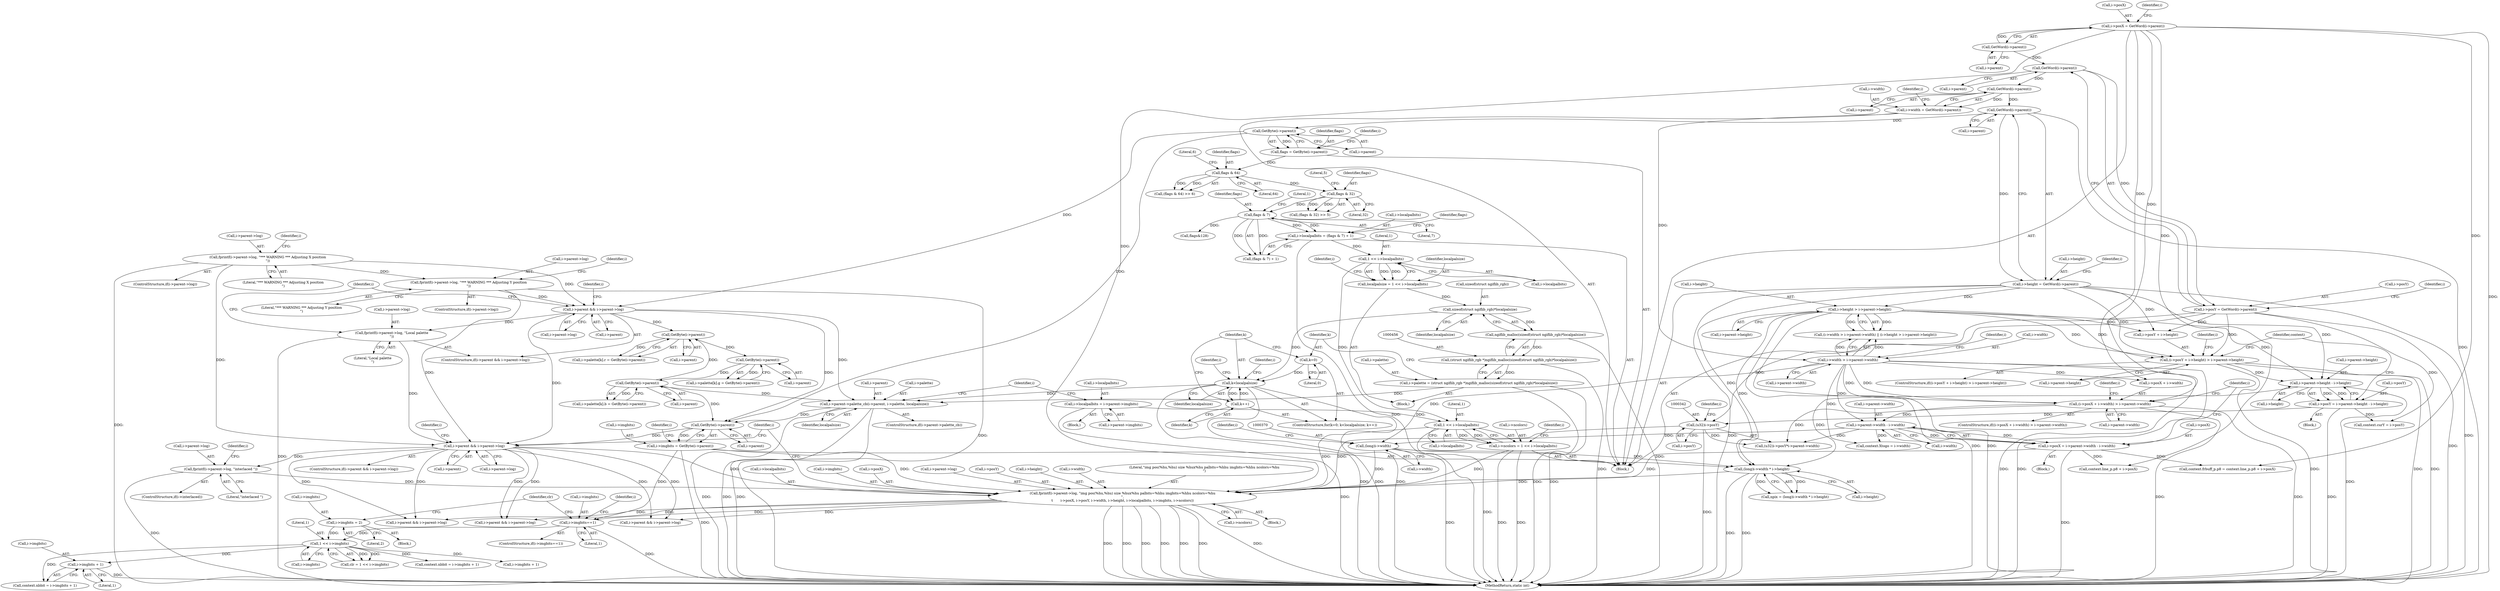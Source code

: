 digraph "0_ngiflib_cf429e0a2fe26b5f01ce0c8e9b79432e94509b6e@pointer" {
"1000767" [label="(Call,i->imgbits + 1)"];
"1000623" [label="(Call,1 << i->imgbits)"];
"1000616" [label="(Call,i->imgbits = 2)"];
"1000610" [label="(Call,i->imgbits==1)"];
"1000581" [label="(Call,fprintf(i->parent->log, \"img pos(%hu,%hu) size %hux%hu palbits=%hhu imgbits=%hhu ncolors=%hu\n\",\n\t       i->posX, i->posY, i->width, i->height, i->localpalbits, i->imgbits, i->ncolors))"];
"1000574" [label="(Call,fprintf(i->parent->log, \"interlaced \"))"];
"1000560" [label="(Call,i->parent && i->parent->log)"];
"1000555" [label="(Call,GetByte(i->parent))"];
"1000435" [label="(Call,i->parent && i->parent->log)"];
"1000379" [label="(Call,GetByte(i->parent))"];
"1000189" [label="(Call,GetWord(i->parent))"];
"1000181" [label="(Call,GetWord(i->parent))"];
"1000173" [label="(Call,GetWord(i->parent))"];
"1000165" [label="(Call,GetWord(i->parent))"];
"1000292" [label="(Call,fprintf(i->parent->log, \"*** WARNING *** Adjusting Y position\n\"))"];
"1000251" [label="(Call,fprintf(i->parent->log, \"*** WARNING *** Adjusting X position\n\"))"];
"1000514" [label="(Call,i->parent->palette_cb(i->parent, i->palette, localpalsize))"];
"1000504" [label="(Call,GetByte(i->parent))"];
"1000492" [label="(Call,GetByte(i->parent))"];
"1000480" [label="(Call,GetByte(i->parent))"];
"1000451" [label="(Call,i->palette = (struct ngiflib_rgb *)ngiflib_malloc(sizeof(struct ngiflib_rgb)*localpalsize))"];
"1000455" [label="(Call,(struct ngiflib_rgb *)ngiflib_malloc(sizeof(struct ngiflib_rgb)*localpalsize))"];
"1000457" [label="(Call,ngiflib_malloc(sizeof(struct ngiflib_rgb)*localpalsize))"];
"1000458" [label="(Call,sizeof(struct ngiflib_rgb)*localpalsize)"];
"1000427" [label="(Call,localpalsize = 1 << i->localpalbits)"];
"1000429" [label="(Call,1 << i->localpalbits)"];
"1000411" [label="(Call,i->localpalbits = (flags & 7) + 1)"];
"1000416" [label="(Call,flags & 7)"];
"1000407" [label="(Call,flags & 32)"];
"1000388" [label="(Call,flags & 64)"];
"1000377" [label="(Call,flags = GetByte(i->parent))"];
"1000466" [label="(Call,k<localpalsize)"];
"1000463" [label="(Call,k=0)"];
"1000469" [label="(Call,k++)"];
"1000444" [label="(Call,fprintf(i->parent->log, \"Local palette\n\"))"];
"1000258" [label="(Call,i->posX = i->parent->width - i->width)"];
"1000262" [label="(Call,i->parent->width - i->width)"];
"1000231" [label="(Call,(i->posX + i->width) > i->parent->width)"];
"1000161" [label="(Call,i->posX = GetWord(i->parent))"];
"1000195" [label="(Call,i->width > i->parent->width)"];
"1000177" [label="(Call,i->width = GetWord(i->parent))"];
"1000341" [label="(Call,(u32)i->posY)"];
"1000299" [label="(Call,i->posY = i->parent->height - i->height)"];
"1000303" [label="(Call,i->parent->height - i->height)"];
"1000272" [label="(Call,(i->posY + i->height) > i->parent->height)"];
"1000169" [label="(Call,i->posY = GetWord(i->parent))"];
"1000185" [label="(Call,i->height = GetWord(i->parent))"];
"1000204" [label="(Call,i->height > i->parent->height)"];
"1000369" [label="(Call,(long)i->width)"];
"1000368" [label="(Call,(long)i->width * i->height)"];
"1000546" [label="(Call,1 << i->localpalbits)"];
"1000533" [label="(Call,i->localpalbits = i->parent->imgbits)"];
"1000551" [label="(Call,i->imgbits = GetByte(i->parent))"];
"1000542" [label="(Call,i->ncolors = 1 << i->localpalbits)"];
"1000300" [label="(Call,i->posY)"];
"1000451" [label="(Call,i->palette = (struct ngiflib_rgb *)ngiflib_malloc(sizeof(struct ngiflib_rgb)*localpalsize))"];
"1000556" [label="(Call,i->parent)"];
"1000580" [label="(Literal,\"interlaced \")"];
"1000301" [label="(Identifier,i)"];
"1000458" [label="(Call,sizeof(struct ngiflib_rgb)*localpalsize)"];
"1000275" [label="(Identifier,i)"];
"1000378" [label="(Identifier,flags)"];
"1000369" [label="(Call,(long)i->width)"];
"1000245" [label="(ControlStructure,if(i->parent->log))"];
"1000467" [label="(Identifier,k)"];
"1000166" [label="(Call,i->parent)"];
"1000617" [label="(Call,i->imgbits)"];
"1000258" [label="(Call,i->posX = i->parent->width - i->width)"];
"1000406" [label="(Call,(flags & 32) >> 5)"];
"1000257" [label="(Literal,\"*** WARNING *** Adjusting X position\n\")"];
"1000341" [label="(Call,(u32)i->posY)"];
"1000496" [label="(Call,i->palette[k].b = GetByte(i->parent))"];
"1000427" [label="(Call,localpalsize = 1 << i->localpalbits)"];
"1000408" [label="(Identifier,flags)"];
"1000476" [label="(Identifier,i)"];
"1000625" [label="(Call,i->imgbits)"];
"1000251" [label="(Call,fprintf(i->parent->log, \"*** WARNING *** Adjusting X position\n\"))"];
"1000434" [label="(ControlStructure,if(i->parent && i->parent->log))"];
"1000615" [label="(Block,)"];
"1000368" [label="(Call,(long)i->width * i->height)"];
"1000564" [label="(Call,i->parent->log)"];
"1000199" [label="(Call,i->parent->width)"];
"1000205" [label="(Call,i->height)"];
"1000293" [label="(Call,i->parent->log)"];
"1000561" [label="(Call,i->parent)"];
"1000466" [label="(Call,k<localpalsize)"];
"1000162" [label="(Call,i->posX)"];
"1000173" [label="(Call,GetWord(i->parent))"];
"1000614" [label="(Literal,1)"];
"1000515" [label="(Call,i->parent)"];
"1000763" [label="(Call,context.nbbit = i->imgbits + 1)"];
"1000461" [label="(Identifier,localpalsize)"];
"1000185" [label="(Call,i->height = GetWord(i->parent))"];
"1000182" [label="(Call,i->parent)"];
"1000450" [label="(Literal,\"Local palette\n\")"];
"1000611" [label="(Call,i->imgbits)"];
"1000581" [label="(Call,fprintf(i->parent->log, \"img pos(%hu,%hu) size %hux%hu palbits=%hhu imgbits=%hhu ncolors=%hu\n\",\n\t       i->posX, i->posY, i->width, i->height, i->localpalbits, i->imgbits, i->ncolors))"];
"1000230" [label="(ControlStructure,if((i->posX + i->width) > i->parent->width))"];
"1000465" [label="(Literal,0)"];
"1000551" [label="(Call,i->imgbits = GetByte(i->parent))"];
"1000357" [label="(Call,context.line_p.p8 + i->posX)"];
"1000268" [label="(Call,i->width)"];
"1000623" [label="(Call,1 << i->imgbits)"];
"1000555" [label="(Call,GetByte(i->parent))"];
"1000771" [label="(Literal,1)"];
"1000594" [label="(Call,i->width)"];
"1000244" [label="(Block,)"];
"1000371" [label="(Call,i->width)"];
"1000263" [label="(Call,i->parent->width)"];
"1000621" [label="(Call,clr = 1 << i->imgbits)"];
"1000437" [label="(Identifier,i)"];
"1000936" [label="(MethodReturn,static int)"];
"1000309" [label="(Call,i->height)"];
"1000547" [label="(Literal,1)"];
"1000572" [label="(Identifier,i)"];
"1000616" [label="(Call,i->imgbits = 2)"];
"1000170" [label="(Call,i->posY)"];
"1000410" [label="(Literal,5)"];
"1000511" [label="(Identifier,i)"];
"1000387" [label="(Call,(flags & 64) >> 6)"];
"1000455" [label="(Call,(struct ngiflib_rgb *)ngiflib_malloc(sizeof(struct ngiflib_rgb)*localpalsize))"];
"1000343" [label="(Call,i->posY)"];
"1000298" [label="(Literal,\"*** WARNING *** Adjusting Y position\n\")"];
"1000206" [label="(Identifier,i)"];
"1000424" [label="(Block,)"];
"1000231" [label="(Call,(i->posX + i->width) > i->parent->width)"];
"1000248" [label="(Identifier,i)"];
"1000439" [label="(Call,i->parent->log)"];
"1000194" [label="(Call,(i->width > i->parent->width) || (i->height > i->parent->height))"];
"1000190" [label="(Call,i->parent)"];
"1000189" [label="(Call,GetWord(i->parent))"];
"1000178" [label="(Call,i->width)"];
"1000280" [label="(Call,i->parent->height)"];
"1000553" [label="(Identifier,i)"];
"1000430" [label="(Literal,1)"];
"1000767" [label="(Call,i->imgbits + 1)"];
"1000468" [label="(Identifier,localpalsize)"];
"1000374" [label="(Call,i->height)"];
"1000272" [label="(Call,(i->posY + i->height) > i->parent->height)"];
"1000419" [label="(Literal,1)"];
"1000587" [label="(Literal,\"img pos(%hu,%hu) size %hux%hu palbits=%hhu imgbits=%hhu ncolors=%hu\n\")"];
"1000692" [label="(Call,i->parent && i->parent->log)"];
"1000262" [label="(Call,i->parent->width - i->width)"];
"1000740" [label="(Call,i->parent && i->parent->log)"];
"1000447" [label="(Identifier,i)"];
"1000575" [label="(Call,i->parent->log)"];
"1000379" [label="(Call,GetByte(i->parent))"];
"1000407" [label="(Call,flags & 32)"];
"1000492" [label="(Call,GetByte(i->parent))"];
"1000259" [label="(Call,i->posX)"];
"1000534" [label="(Call,i->localpalbits)"];
"1000385" [label="(Identifier,i)"];
"1000716" [label="(Call,i->parent && i->parent->log)"];
"1000196" [label="(Call,i->width)"];
"1000444" [label="(Call,fprintf(i->parent->log, \"Local palette\n\"))"];
"1000600" [label="(Call,i->localpalbits)"];
"1000161" [label="(Call,i->posX = GetWord(i->parent))"];
"1000452" [label="(Call,i->palette)"];
"1000521" [label="(Identifier,localpalsize)"];
"1000463" [label="(Call,k=0)"];
"1000165" [label="(Call,GetWord(i->parent))"];
"1000421" [label="(Call,flags&128)"];
"1000415" [label="(Call,(flags & 7) + 1)"];
"1000260" [label="(Identifier,i)"];
"1000289" [label="(Identifier,i)"];
"1000411" [label="(Call,i->localpalbits = (flags & 7) + 1)"];
"1000462" [label="(ControlStructure,for(k=0; k<localpalsize; k++))"];
"1000518" [label="(Call,i->palette)"];
"1000130" [label="(Block,)"];
"1000340" [label="(Call,(u32)i->posY*i->parent->width)"];
"1000603" [label="(Call,i->imgbits)"];
"1000459" [label="(Call,sizeof(struct ngiflib_rgb))"];
"1000416" [label="(Call,flags & 7)"];
"1000606" [label="(Call,i->ncolors)"];
"1000542" [label="(Call,i->ncolors = 1 << i->localpalbits)"];
"1000409" [label="(Literal,32)"];
"1000348" [label="(Identifier,i)"];
"1000445" [label="(Call,i->parent->log)"];
"1000208" [label="(Call,i->parent->height)"];
"1000375" [label="(Identifier,i)"];
"1000252" [label="(Call,i->parent->log)"];
"1000588" [label="(Call,i->posX)"];
"1000505" [label="(Call,i->parent)"];
"1000484" [label="(Call,i->palette[k].g = GetByte(i->parent))"];
"1000417" [label="(Identifier,flags)"];
"1000612" [label="(Identifier,i)"];
"1000390" [label="(Literal,64)"];
"1000418" [label="(Literal,7)"];
"1000195" [label="(Call,i->width > i->parent->width)"];
"1000472" [label="(Call,i->palette[k].r = GetByte(i->parent))"];
"1000299" [label="(Call,i->posY = i->parent->height - i->height)"];
"1000514" [label="(Call,i->parent->palette_cb(i->parent, i->palette, localpalsize))"];
"1000469" [label="(Call,k++)"];
"1000523" [label="(Block,)"];
"1000232" [label="(Call,i->posX + i->width)"];
"1000204" [label="(Call,i->height > i->parent->height)"];
"1000314" [label="(Identifier,context)"];
"1000582" [label="(Call,i->parent->log)"];
"1000273" [label="(Call,i->posY + i->height)"];
"1000431" [label="(Call,i->localpalbits)"];
"1000620" [label="(Literal,2)"];
"1000552" [label="(Call,i->imgbits)"];
"1000638" [label="(Call,context.nbbit = i->imgbits + 1)"];
"1000591" [label="(Call,i->posY)"];
"1000470" [label="(Identifier,k)"];
"1000624" [label="(Literal,1)"];
"1000618" [label="(Identifier,i)"];
"1000377" [label="(Call,flags = GetByte(i->parent))"];
"1000181" [label="(Call,GetWord(i->parent))"];
"1000642" [label="(Call,i->imgbits + 1)"];
"1000304" [label="(Call,i->parent->height)"];
"1000560" [label="(Call,i->parent && i->parent->log)"];
"1000562" [label="(Identifier,i)"];
"1000428" [label="(Identifier,localpalsize)"];
"1000412" [label="(Call,i->localpalbits)"];
"1000179" [label="(Identifier,i)"];
"1000622" [label="(Identifier,clr)"];
"1000366" [label="(Call,npix = (long)i->width * i->height)"];
"1000422" [label="(Identifier,flags)"];
"1000429" [label="(Call,1 << i->localpalbits)"];
"1000174" [label="(Call,i->parent)"];
"1000319" [label="(Call,context.curY = i->posY)"];
"1000574" [label="(Call,fprintf(i->parent->log, \"interlaced \"))"];
"1000380" [label="(Call,i->parent)"];
"1000391" [label="(Literal,6)"];
"1000285" [label="(Block,)"];
"1000610" [label="(Call,i->imgbits==1)"];
"1000546" [label="(Call,1 << i->localpalbits)"];
"1000292" [label="(Call,fprintf(i->parent->log, \"*** WARNING *** Adjusting Y position\n\"))"];
"1000544" [label="(Identifier,i)"];
"1000186" [label="(Call,i->height)"];
"1000271" [label="(ControlStructure,if((i->posY + i->height) > i->parent->height))"];
"1000504" [label="(Call,GetByte(i->parent))"];
"1000457" [label="(Call,ngiflib_malloc(sizeof(struct ngiflib_rgb)*localpalsize))"];
"1000768" [label="(Call,i->imgbits)"];
"1000197" [label="(Identifier,i)"];
"1000597" [label="(Call,i->height)"];
"1000584" [label="(Identifier,i)"];
"1000609" [label="(ControlStructure,if(i->imgbits==1))"];
"1000169" [label="(Call,i->posY = GetWord(i->parent))"];
"1000453" [label="(Identifier,i)"];
"1000569" [label="(Block,)"];
"1000481" [label="(Call,i->parent)"];
"1000312" [label="(Call,context.Xtogo = i->width)"];
"1000187" [label="(Identifier,i)"];
"1000537" [label="(Call,i->parent->imgbits)"];
"1000436" [label="(Call,i->parent)"];
"1000533" [label="(Call,i->localpalbits = i->parent->imgbits)"];
"1000177" [label="(Call,i->width = GetWord(i->parent))"];
"1000388" [label="(Call,flags & 64)"];
"1000480" [label="(Call,GetByte(i->parent))"];
"1000508" [label="(ControlStructure,if(i->parent->palette_cb))"];
"1000389" [label="(Identifier,flags)"];
"1000171" [label="(Identifier,i)"];
"1000464" [label="(Identifier,k)"];
"1000570" [label="(ControlStructure,if(i->interlaced))"];
"1000286" [label="(ControlStructure,if(i->parent->log))"];
"1000559" [label="(ControlStructure,if(i->parent && i->parent->log))"];
"1000548" [label="(Call,i->localpalbits)"];
"1000435" [label="(Call,i->parent && i->parent->log)"];
"1000493" [label="(Call,i->parent)"];
"1000543" [label="(Call,i->ncolors)"];
"1000351" [label="(Call,context.frbuff_p.p8 = context.line_p.p8 + i->posX)"];
"1000303" [label="(Call,i->parent->height - i->height)"];
"1000239" [label="(Call,i->parent->width)"];
"1000767" -> "1000763"  [label="AST: "];
"1000767" -> "1000771"  [label="CFG: "];
"1000768" -> "1000767"  [label="AST: "];
"1000771" -> "1000767"  [label="AST: "];
"1000763" -> "1000767"  [label="CFG: "];
"1000767" -> "1000936"  [label="DDG: "];
"1000623" -> "1000767"  [label="DDG: "];
"1000623" -> "1000621"  [label="AST: "];
"1000623" -> "1000625"  [label="CFG: "];
"1000624" -> "1000623"  [label="AST: "];
"1000625" -> "1000623"  [label="AST: "];
"1000621" -> "1000623"  [label="CFG: "];
"1000623" -> "1000621"  [label="DDG: "];
"1000623" -> "1000621"  [label="DDG: "];
"1000616" -> "1000623"  [label="DDG: "];
"1000610" -> "1000623"  [label="DDG: "];
"1000623" -> "1000638"  [label="DDG: "];
"1000623" -> "1000642"  [label="DDG: "];
"1000623" -> "1000763"  [label="DDG: "];
"1000616" -> "1000615"  [label="AST: "];
"1000616" -> "1000620"  [label="CFG: "];
"1000617" -> "1000616"  [label="AST: "];
"1000620" -> "1000616"  [label="AST: "];
"1000622" -> "1000616"  [label="CFG: "];
"1000610" -> "1000609"  [label="AST: "];
"1000610" -> "1000614"  [label="CFG: "];
"1000611" -> "1000610"  [label="AST: "];
"1000614" -> "1000610"  [label="AST: "];
"1000618" -> "1000610"  [label="CFG: "];
"1000622" -> "1000610"  [label="CFG: "];
"1000610" -> "1000936"  [label="DDG: "];
"1000581" -> "1000610"  [label="DDG: "];
"1000551" -> "1000610"  [label="DDG: "];
"1000581" -> "1000569"  [label="AST: "];
"1000581" -> "1000606"  [label="CFG: "];
"1000582" -> "1000581"  [label="AST: "];
"1000587" -> "1000581"  [label="AST: "];
"1000588" -> "1000581"  [label="AST: "];
"1000591" -> "1000581"  [label="AST: "];
"1000594" -> "1000581"  [label="AST: "];
"1000597" -> "1000581"  [label="AST: "];
"1000600" -> "1000581"  [label="AST: "];
"1000603" -> "1000581"  [label="AST: "];
"1000606" -> "1000581"  [label="AST: "];
"1000612" -> "1000581"  [label="CFG: "];
"1000581" -> "1000936"  [label="DDG: "];
"1000581" -> "1000936"  [label="DDG: "];
"1000581" -> "1000936"  [label="DDG: "];
"1000581" -> "1000936"  [label="DDG: "];
"1000581" -> "1000936"  [label="DDG: "];
"1000581" -> "1000936"  [label="DDG: "];
"1000581" -> "1000936"  [label="DDG: "];
"1000574" -> "1000581"  [label="DDG: "];
"1000560" -> "1000581"  [label="DDG: "];
"1000258" -> "1000581"  [label="DDG: "];
"1000161" -> "1000581"  [label="DDG: "];
"1000341" -> "1000581"  [label="DDG: "];
"1000369" -> "1000581"  [label="DDG: "];
"1000368" -> "1000581"  [label="DDG: "];
"1000546" -> "1000581"  [label="DDG: "];
"1000551" -> "1000581"  [label="DDG: "];
"1000542" -> "1000581"  [label="DDG: "];
"1000581" -> "1000692"  [label="DDG: "];
"1000581" -> "1000716"  [label="DDG: "];
"1000581" -> "1000740"  [label="DDG: "];
"1000574" -> "1000570"  [label="AST: "];
"1000574" -> "1000580"  [label="CFG: "];
"1000575" -> "1000574"  [label="AST: "];
"1000580" -> "1000574"  [label="AST: "];
"1000584" -> "1000574"  [label="CFG: "];
"1000574" -> "1000936"  [label="DDG: "];
"1000560" -> "1000574"  [label="DDG: "];
"1000560" -> "1000559"  [label="AST: "];
"1000560" -> "1000561"  [label="CFG: "];
"1000560" -> "1000564"  [label="CFG: "];
"1000561" -> "1000560"  [label="AST: "];
"1000564" -> "1000560"  [label="AST: "];
"1000572" -> "1000560"  [label="CFG: "];
"1000612" -> "1000560"  [label="CFG: "];
"1000555" -> "1000560"  [label="DDG: "];
"1000292" -> "1000560"  [label="DDG: "];
"1000251" -> "1000560"  [label="DDG: "];
"1000444" -> "1000560"  [label="DDG: "];
"1000435" -> "1000560"  [label="DDG: "];
"1000560" -> "1000692"  [label="DDG: "];
"1000560" -> "1000692"  [label="DDG: "];
"1000560" -> "1000716"  [label="DDG: "];
"1000560" -> "1000716"  [label="DDG: "];
"1000560" -> "1000740"  [label="DDG: "];
"1000560" -> "1000740"  [label="DDG: "];
"1000555" -> "1000551"  [label="AST: "];
"1000555" -> "1000556"  [label="CFG: "];
"1000556" -> "1000555"  [label="AST: "];
"1000551" -> "1000555"  [label="CFG: "];
"1000555" -> "1000551"  [label="DDG: "];
"1000435" -> "1000555"  [label="DDG: "];
"1000379" -> "1000555"  [label="DDG: "];
"1000514" -> "1000555"  [label="DDG: "];
"1000504" -> "1000555"  [label="DDG: "];
"1000435" -> "1000434"  [label="AST: "];
"1000435" -> "1000436"  [label="CFG: "];
"1000435" -> "1000439"  [label="CFG: "];
"1000436" -> "1000435"  [label="AST: "];
"1000439" -> "1000435"  [label="AST: "];
"1000447" -> "1000435"  [label="CFG: "];
"1000453" -> "1000435"  [label="CFG: "];
"1000379" -> "1000435"  [label="DDG: "];
"1000292" -> "1000435"  [label="DDG: "];
"1000251" -> "1000435"  [label="DDG: "];
"1000435" -> "1000444"  [label="DDG: "];
"1000435" -> "1000480"  [label="DDG: "];
"1000435" -> "1000514"  [label="DDG: "];
"1000379" -> "1000377"  [label="AST: "];
"1000379" -> "1000380"  [label="CFG: "];
"1000380" -> "1000379"  [label="AST: "];
"1000377" -> "1000379"  [label="CFG: "];
"1000379" -> "1000377"  [label="DDG: "];
"1000189" -> "1000379"  [label="DDG: "];
"1000189" -> "1000185"  [label="AST: "];
"1000189" -> "1000190"  [label="CFG: "];
"1000190" -> "1000189"  [label="AST: "];
"1000185" -> "1000189"  [label="CFG: "];
"1000189" -> "1000936"  [label="DDG: "];
"1000189" -> "1000185"  [label="DDG: "];
"1000181" -> "1000189"  [label="DDG: "];
"1000181" -> "1000177"  [label="AST: "];
"1000181" -> "1000182"  [label="CFG: "];
"1000182" -> "1000181"  [label="AST: "];
"1000177" -> "1000181"  [label="CFG: "];
"1000181" -> "1000177"  [label="DDG: "];
"1000173" -> "1000181"  [label="DDG: "];
"1000173" -> "1000169"  [label="AST: "];
"1000173" -> "1000174"  [label="CFG: "];
"1000174" -> "1000173"  [label="AST: "];
"1000169" -> "1000173"  [label="CFG: "];
"1000173" -> "1000169"  [label="DDG: "];
"1000165" -> "1000173"  [label="DDG: "];
"1000165" -> "1000161"  [label="AST: "];
"1000165" -> "1000166"  [label="CFG: "];
"1000166" -> "1000165"  [label="AST: "];
"1000161" -> "1000165"  [label="CFG: "];
"1000165" -> "1000161"  [label="DDG: "];
"1000292" -> "1000286"  [label="AST: "];
"1000292" -> "1000298"  [label="CFG: "];
"1000293" -> "1000292"  [label="AST: "];
"1000298" -> "1000292"  [label="AST: "];
"1000301" -> "1000292"  [label="CFG: "];
"1000292" -> "1000936"  [label="DDG: "];
"1000251" -> "1000292"  [label="DDG: "];
"1000251" -> "1000245"  [label="AST: "];
"1000251" -> "1000257"  [label="CFG: "];
"1000252" -> "1000251"  [label="AST: "];
"1000257" -> "1000251"  [label="AST: "];
"1000260" -> "1000251"  [label="CFG: "];
"1000251" -> "1000936"  [label="DDG: "];
"1000514" -> "1000508"  [label="AST: "];
"1000514" -> "1000521"  [label="CFG: "];
"1000515" -> "1000514"  [label="AST: "];
"1000518" -> "1000514"  [label="AST: "];
"1000521" -> "1000514"  [label="AST: "];
"1000544" -> "1000514"  [label="CFG: "];
"1000514" -> "1000936"  [label="DDG: "];
"1000514" -> "1000936"  [label="DDG: "];
"1000514" -> "1000936"  [label="DDG: "];
"1000504" -> "1000514"  [label="DDG: "];
"1000451" -> "1000514"  [label="DDG: "];
"1000466" -> "1000514"  [label="DDG: "];
"1000504" -> "1000496"  [label="AST: "];
"1000504" -> "1000505"  [label="CFG: "];
"1000505" -> "1000504"  [label="AST: "];
"1000496" -> "1000504"  [label="CFG: "];
"1000504" -> "1000480"  [label="DDG: "];
"1000504" -> "1000496"  [label="DDG: "];
"1000492" -> "1000504"  [label="DDG: "];
"1000492" -> "1000484"  [label="AST: "];
"1000492" -> "1000493"  [label="CFG: "];
"1000493" -> "1000492"  [label="AST: "];
"1000484" -> "1000492"  [label="CFG: "];
"1000492" -> "1000484"  [label="DDG: "];
"1000480" -> "1000492"  [label="DDG: "];
"1000480" -> "1000472"  [label="AST: "];
"1000480" -> "1000481"  [label="CFG: "];
"1000481" -> "1000480"  [label="AST: "];
"1000472" -> "1000480"  [label="CFG: "];
"1000480" -> "1000472"  [label="DDG: "];
"1000451" -> "1000424"  [label="AST: "];
"1000451" -> "1000455"  [label="CFG: "];
"1000452" -> "1000451"  [label="AST: "];
"1000455" -> "1000451"  [label="AST: "];
"1000464" -> "1000451"  [label="CFG: "];
"1000451" -> "1000936"  [label="DDG: "];
"1000451" -> "1000936"  [label="DDG: "];
"1000455" -> "1000451"  [label="DDG: "];
"1000455" -> "1000457"  [label="CFG: "];
"1000456" -> "1000455"  [label="AST: "];
"1000457" -> "1000455"  [label="AST: "];
"1000455" -> "1000936"  [label="DDG: "];
"1000457" -> "1000455"  [label="DDG: "];
"1000457" -> "1000458"  [label="CFG: "];
"1000458" -> "1000457"  [label="AST: "];
"1000457" -> "1000936"  [label="DDG: "];
"1000458" -> "1000457"  [label="DDG: "];
"1000458" -> "1000461"  [label="CFG: "];
"1000459" -> "1000458"  [label="AST: "];
"1000461" -> "1000458"  [label="AST: "];
"1000427" -> "1000458"  [label="DDG: "];
"1000458" -> "1000466"  [label="DDG: "];
"1000427" -> "1000424"  [label="AST: "];
"1000427" -> "1000429"  [label="CFG: "];
"1000428" -> "1000427"  [label="AST: "];
"1000429" -> "1000427"  [label="AST: "];
"1000437" -> "1000427"  [label="CFG: "];
"1000429" -> "1000427"  [label="DDG: "];
"1000429" -> "1000427"  [label="DDG: "];
"1000429" -> "1000431"  [label="CFG: "];
"1000430" -> "1000429"  [label="AST: "];
"1000431" -> "1000429"  [label="AST: "];
"1000411" -> "1000429"  [label="DDG: "];
"1000429" -> "1000546"  [label="DDG: "];
"1000411" -> "1000130"  [label="AST: "];
"1000411" -> "1000415"  [label="CFG: "];
"1000412" -> "1000411"  [label="AST: "];
"1000415" -> "1000411"  [label="AST: "];
"1000422" -> "1000411"  [label="CFG: "];
"1000411" -> "1000936"  [label="DDG: "];
"1000416" -> "1000411"  [label="DDG: "];
"1000416" -> "1000411"  [label="DDG: "];
"1000416" -> "1000415"  [label="AST: "];
"1000416" -> "1000418"  [label="CFG: "];
"1000417" -> "1000416"  [label="AST: "];
"1000418" -> "1000416"  [label="AST: "];
"1000419" -> "1000416"  [label="CFG: "];
"1000416" -> "1000415"  [label="DDG: "];
"1000416" -> "1000415"  [label="DDG: "];
"1000407" -> "1000416"  [label="DDG: "];
"1000416" -> "1000421"  [label="DDG: "];
"1000407" -> "1000406"  [label="AST: "];
"1000407" -> "1000409"  [label="CFG: "];
"1000408" -> "1000407"  [label="AST: "];
"1000409" -> "1000407"  [label="AST: "];
"1000410" -> "1000407"  [label="CFG: "];
"1000407" -> "1000406"  [label="DDG: "];
"1000407" -> "1000406"  [label="DDG: "];
"1000388" -> "1000407"  [label="DDG: "];
"1000388" -> "1000387"  [label="AST: "];
"1000388" -> "1000390"  [label="CFG: "];
"1000389" -> "1000388"  [label="AST: "];
"1000390" -> "1000388"  [label="AST: "];
"1000391" -> "1000388"  [label="CFG: "];
"1000388" -> "1000387"  [label="DDG: "];
"1000388" -> "1000387"  [label="DDG: "];
"1000377" -> "1000388"  [label="DDG: "];
"1000377" -> "1000130"  [label="AST: "];
"1000378" -> "1000377"  [label="AST: "];
"1000385" -> "1000377"  [label="CFG: "];
"1000466" -> "1000462"  [label="AST: "];
"1000466" -> "1000468"  [label="CFG: "];
"1000467" -> "1000466"  [label="AST: "];
"1000468" -> "1000466"  [label="AST: "];
"1000476" -> "1000466"  [label="CFG: "];
"1000511" -> "1000466"  [label="CFG: "];
"1000466" -> "1000936"  [label="DDG: "];
"1000466" -> "1000936"  [label="DDG: "];
"1000466" -> "1000936"  [label="DDG: "];
"1000463" -> "1000466"  [label="DDG: "];
"1000469" -> "1000466"  [label="DDG: "];
"1000466" -> "1000469"  [label="DDG: "];
"1000463" -> "1000462"  [label="AST: "];
"1000463" -> "1000465"  [label="CFG: "];
"1000464" -> "1000463"  [label="AST: "];
"1000465" -> "1000463"  [label="AST: "];
"1000467" -> "1000463"  [label="CFG: "];
"1000469" -> "1000462"  [label="AST: "];
"1000469" -> "1000470"  [label="CFG: "];
"1000470" -> "1000469"  [label="AST: "];
"1000467" -> "1000469"  [label="CFG: "];
"1000444" -> "1000434"  [label="AST: "];
"1000444" -> "1000450"  [label="CFG: "];
"1000445" -> "1000444"  [label="AST: "];
"1000450" -> "1000444"  [label="AST: "];
"1000453" -> "1000444"  [label="CFG: "];
"1000444" -> "1000936"  [label="DDG: "];
"1000258" -> "1000244"  [label="AST: "];
"1000258" -> "1000262"  [label="CFG: "];
"1000259" -> "1000258"  [label="AST: "];
"1000262" -> "1000258"  [label="AST: "];
"1000275" -> "1000258"  [label="CFG: "];
"1000258" -> "1000936"  [label="DDG: "];
"1000262" -> "1000258"  [label="DDG: "];
"1000262" -> "1000258"  [label="DDG: "];
"1000258" -> "1000351"  [label="DDG: "];
"1000258" -> "1000357"  [label="DDG: "];
"1000262" -> "1000268"  [label="CFG: "];
"1000263" -> "1000262"  [label="AST: "];
"1000268" -> "1000262"  [label="AST: "];
"1000231" -> "1000262"  [label="DDG: "];
"1000195" -> "1000262"  [label="DDG: "];
"1000262" -> "1000312"  [label="DDG: "];
"1000262" -> "1000340"  [label="DDG: "];
"1000262" -> "1000369"  [label="DDG: "];
"1000231" -> "1000230"  [label="AST: "];
"1000231" -> "1000239"  [label="CFG: "];
"1000232" -> "1000231"  [label="AST: "];
"1000239" -> "1000231"  [label="AST: "];
"1000248" -> "1000231"  [label="CFG: "];
"1000275" -> "1000231"  [label="CFG: "];
"1000231" -> "1000936"  [label="DDG: "];
"1000231" -> "1000936"  [label="DDG: "];
"1000161" -> "1000231"  [label="DDG: "];
"1000195" -> "1000231"  [label="DDG: "];
"1000195" -> "1000231"  [label="DDG: "];
"1000231" -> "1000340"  [label="DDG: "];
"1000161" -> "1000130"  [label="AST: "];
"1000162" -> "1000161"  [label="AST: "];
"1000171" -> "1000161"  [label="CFG: "];
"1000161" -> "1000936"  [label="DDG: "];
"1000161" -> "1000232"  [label="DDG: "];
"1000161" -> "1000351"  [label="DDG: "];
"1000161" -> "1000357"  [label="DDG: "];
"1000195" -> "1000194"  [label="AST: "];
"1000195" -> "1000199"  [label="CFG: "];
"1000196" -> "1000195"  [label="AST: "];
"1000199" -> "1000195"  [label="AST: "];
"1000206" -> "1000195"  [label="CFG: "];
"1000194" -> "1000195"  [label="CFG: "];
"1000195" -> "1000936"  [label="DDG: "];
"1000195" -> "1000936"  [label="DDG: "];
"1000195" -> "1000194"  [label="DDG: "];
"1000195" -> "1000194"  [label="DDG: "];
"1000177" -> "1000195"  [label="DDG: "];
"1000195" -> "1000232"  [label="DDG: "];
"1000195" -> "1000312"  [label="DDG: "];
"1000195" -> "1000369"  [label="DDG: "];
"1000177" -> "1000130"  [label="AST: "];
"1000178" -> "1000177"  [label="AST: "];
"1000187" -> "1000177"  [label="CFG: "];
"1000341" -> "1000340"  [label="AST: "];
"1000341" -> "1000343"  [label="CFG: "];
"1000342" -> "1000341"  [label="AST: "];
"1000343" -> "1000341"  [label="AST: "];
"1000348" -> "1000341"  [label="CFG: "];
"1000341" -> "1000936"  [label="DDG: "];
"1000341" -> "1000340"  [label="DDG: "];
"1000299" -> "1000341"  [label="DDG: "];
"1000169" -> "1000341"  [label="DDG: "];
"1000299" -> "1000285"  [label="AST: "];
"1000299" -> "1000303"  [label="CFG: "];
"1000300" -> "1000299"  [label="AST: "];
"1000303" -> "1000299"  [label="AST: "];
"1000314" -> "1000299"  [label="CFG: "];
"1000299" -> "1000936"  [label="DDG: "];
"1000303" -> "1000299"  [label="DDG: "];
"1000303" -> "1000299"  [label="DDG: "];
"1000299" -> "1000319"  [label="DDG: "];
"1000303" -> "1000309"  [label="CFG: "];
"1000304" -> "1000303"  [label="AST: "];
"1000309" -> "1000303"  [label="AST: "];
"1000303" -> "1000936"  [label="DDG: "];
"1000272" -> "1000303"  [label="DDG: "];
"1000185" -> "1000303"  [label="DDG: "];
"1000204" -> "1000303"  [label="DDG: "];
"1000303" -> "1000368"  [label="DDG: "];
"1000272" -> "1000271"  [label="AST: "];
"1000272" -> "1000280"  [label="CFG: "];
"1000273" -> "1000272"  [label="AST: "];
"1000280" -> "1000272"  [label="AST: "];
"1000289" -> "1000272"  [label="CFG: "];
"1000314" -> "1000272"  [label="CFG: "];
"1000272" -> "1000936"  [label="DDG: "];
"1000272" -> "1000936"  [label="DDG: "];
"1000272" -> "1000936"  [label="DDG: "];
"1000169" -> "1000272"  [label="DDG: "];
"1000185" -> "1000272"  [label="DDG: "];
"1000204" -> "1000272"  [label="DDG: "];
"1000204" -> "1000272"  [label="DDG: "];
"1000169" -> "1000130"  [label="AST: "];
"1000170" -> "1000169"  [label="AST: "];
"1000179" -> "1000169"  [label="CFG: "];
"1000169" -> "1000936"  [label="DDG: "];
"1000169" -> "1000273"  [label="DDG: "];
"1000169" -> "1000319"  [label="DDG: "];
"1000185" -> "1000130"  [label="AST: "];
"1000186" -> "1000185"  [label="AST: "];
"1000197" -> "1000185"  [label="CFG: "];
"1000185" -> "1000936"  [label="DDG: "];
"1000185" -> "1000936"  [label="DDG: "];
"1000185" -> "1000204"  [label="DDG: "];
"1000185" -> "1000273"  [label="DDG: "];
"1000185" -> "1000368"  [label="DDG: "];
"1000204" -> "1000194"  [label="AST: "];
"1000204" -> "1000208"  [label="CFG: "];
"1000205" -> "1000204"  [label="AST: "];
"1000208" -> "1000204"  [label="AST: "];
"1000194" -> "1000204"  [label="CFG: "];
"1000204" -> "1000936"  [label="DDG: "];
"1000204" -> "1000936"  [label="DDG: "];
"1000204" -> "1000194"  [label="DDG: "];
"1000204" -> "1000194"  [label="DDG: "];
"1000204" -> "1000273"  [label="DDG: "];
"1000204" -> "1000368"  [label="DDG: "];
"1000369" -> "1000368"  [label="AST: "];
"1000369" -> "1000371"  [label="CFG: "];
"1000370" -> "1000369"  [label="AST: "];
"1000371" -> "1000369"  [label="AST: "];
"1000375" -> "1000369"  [label="CFG: "];
"1000369" -> "1000936"  [label="DDG: "];
"1000369" -> "1000368"  [label="DDG: "];
"1000368" -> "1000366"  [label="AST: "];
"1000368" -> "1000374"  [label="CFG: "];
"1000374" -> "1000368"  [label="AST: "];
"1000366" -> "1000368"  [label="CFG: "];
"1000368" -> "1000936"  [label="DDG: "];
"1000368" -> "1000936"  [label="DDG: "];
"1000368" -> "1000366"  [label="DDG: "];
"1000368" -> "1000366"  [label="DDG: "];
"1000546" -> "1000542"  [label="AST: "];
"1000546" -> "1000548"  [label="CFG: "];
"1000547" -> "1000546"  [label="AST: "];
"1000548" -> "1000546"  [label="AST: "];
"1000542" -> "1000546"  [label="CFG: "];
"1000546" -> "1000936"  [label="DDG: "];
"1000546" -> "1000542"  [label="DDG: "];
"1000546" -> "1000542"  [label="DDG: "];
"1000533" -> "1000546"  [label="DDG: "];
"1000533" -> "1000523"  [label="AST: "];
"1000533" -> "1000537"  [label="CFG: "];
"1000534" -> "1000533"  [label="AST: "];
"1000537" -> "1000533"  [label="AST: "];
"1000544" -> "1000533"  [label="CFG: "];
"1000533" -> "1000936"  [label="DDG: "];
"1000551" -> "1000130"  [label="AST: "];
"1000552" -> "1000551"  [label="AST: "];
"1000562" -> "1000551"  [label="CFG: "];
"1000551" -> "1000936"  [label="DDG: "];
"1000542" -> "1000130"  [label="AST: "];
"1000543" -> "1000542"  [label="AST: "];
"1000553" -> "1000542"  [label="CFG: "];
"1000542" -> "1000936"  [label="DDG: "];
"1000542" -> "1000936"  [label="DDG: "];
}
